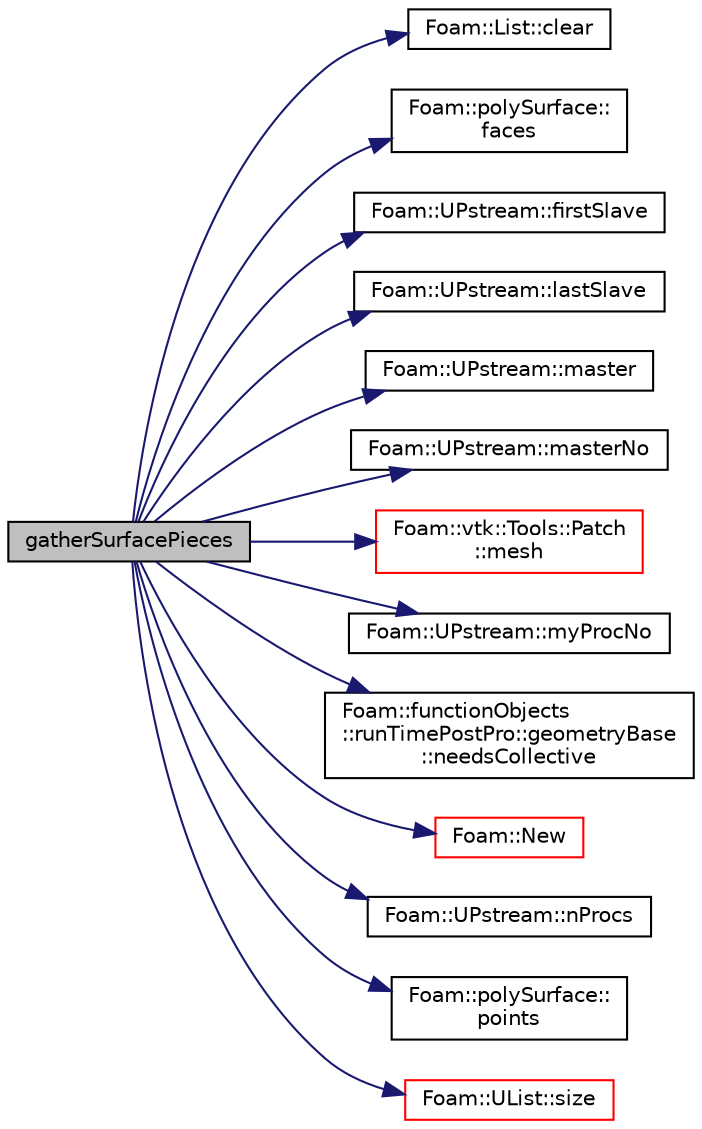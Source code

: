 digraph "gatherSurfacePieces"
{
  bgcolor="transparent";
  edge [fontname="Helvetica",fontsize="10",labelfontname="Helvetica",labelfontsize="10"];
  node [fontname="Helvetica",fontsize="10",shape=record];
  rankdir="LR";
  Node1 [label="gatherSurfacePieces",height=0.2,width=0.4,color="black", fillcolor="grey75", style="filled" fontcolor="black"];
  Node1 -> Node2 [color="midnightblue",fontsize="10",style="solid",fontname="Helvetica"];
  Node2 [label="Foam::List::clear",height=0.2,width=0.4,color="black",URL="$classFoam_1_1List.html#ac8bb3912a3ce86b15842e79d0b421204",tooltip="Clear the list, i.e. set size to zero. "];
  Node1 -> Node3 [color="midnightblue",fontsize="10",style="solid",fontname="Helvetica"];
  Node3 [label="Foam::polySurface::\lfaces",height=0.2,width=0.4,color="black",URL="$classFoam_1_1polySurface.html#a4d06c698bba36dbfe629cf0cda3649b1",tooltip="Return faces. "];
  Node1 -> Node4 [color="midnightblue",fontsize="10",style="solid",fontname="Helvetica"];
  Node4 [label="Foam::UPstream::firstSlave",height=0.2,width=0.4,color="black",URL="$classFoam_1_1UPstream.html#a83b2c4a5864f50eca8034b84f90e4874",tooltip="Process index of first slave. "];
  Node1 -> Node5 [color="midnightblue",fontsize="10",style="solid",fontname="Helvetica"];
  Node5 [label="Foam::UPstream::lastSlave",height=0.2,width=0.4,color="black",URL="$classFoam_1_1UPstream.html#a6ba6de79b96f3b7f2d987b2b657f47e1",tooltip="Process index of last slave. "];
  Node1 -> Node6 [color="midnightblue",fontsize="10",style="solid",fontname="Helvetica"];
  Node6 [label="Foam::UPstream::master",height=0.2,width=0.4,color="black",URL="$classFoam_1_1UPstream.html#a36af549940a0aae3733774649594489f",tooltip="Am I the master process. "];
  Node1 -> Node7 [color="midnightblue",fontsize="10",style="solid",fontname="Helvetica"];
  Node7 [label="Foam::UPstream::masterNo",height=0.2,width=0.4,color="black",URL="$classFoam_1_1UPstream.html#a40c4d875df4ff7c32f30f6f596b0f4f8",tooltip="Process index of the master. "];
  Node1 -> Node8 [color="midnightblue",fontsize="10",style="solid",fontname="Helvetica"];
  Node8 [label="Foam::vtk::Tools::Patch\l::mesh",height=0.2,width=0.4,color="red",URL="$structFoam_1_1vtk_1_1Tools_1_1Patch.html#a611b4408e44356dd0dd653522e354037",tooltip="Convert patch points/faces to vtkPolyData. "];
  Node1 -> Node9 [color="midnightblue",fontsize="10",style="solid",fontname="Helvetica"];
  Node9 [label="Foam::UPstream::myProcNo",height=0.2,width=0.4,color="black",URL="$classFoam_1_1UPstream.html#afc74d89573de32a3032c916f8cdd1733",tooltip="Number of this process (starting from masterNo() = 0) "];
  Node1 -> Node10 [color="midnightblue",fontsize="10",style="solid",fontname="Helvetica"];
  Node10 [label="Foam::functionObjects\l::runTimePostPro::geometryBase\l::needsCollective",height=0.2,width=0.4,color="black",URL="$classFoam_1_1functionObjects_1_1runTimePostPro_1_1geometryBase.html#a293e3c7335ccb32a011ff4fe2f0151f1",tooltip="May need to gather geometry parts to render on single-processor. "];
  Node1 -> Node11 [color="midnightblue",fontsize="10",style="solid",fontname="Helvetica"];
  Node11 [label="Foam::New",height=0.2,width=0.4,color="red",URL="$namespaceFoam.html#a9d62cf14554c95e83f83f14909d9e0ec",tooltip="Global function forwards to reuseTmpDimensionedField::New. "];
  Node1 -> Node12 [color="midnightblue",fontsize="10",style="solid",fontname="Helvetica"];
  Node12 [label="Foam::UPstream::nProcs",height=0.2,width=0.4,color="black",URL="$classFoam_1_1UPstream.html#aada0e04d8127eda8ee95be0772754a4f",tooltip="Number of processes in parallel run. "];
  Node1 -> Node13 [color="midnightblue",fontsize="10",style="solid",fontname="Helvetica"];
  Node13 [label="Foam::polySurface::\lpoints",height=0.2,width=0.4,color="black",URL="$classFoam_1_1polySurface.html#a419417e2425dc489a0d4eb9f257e557b",tooltip="Return points. "];
  Node1 -> Node14 [color="midnightblue",fontsize="10",style="solid",fontname="Helvetica"];
  Node14 [label="Foam::UList::size",height=0.2,width=0.4,color="red",URL="$classFoam_1_1UList.html#afee03bfededf699921815b2bf3c41e35",tooltip="Override size to be inconsistent with allocated storage. "];
}
